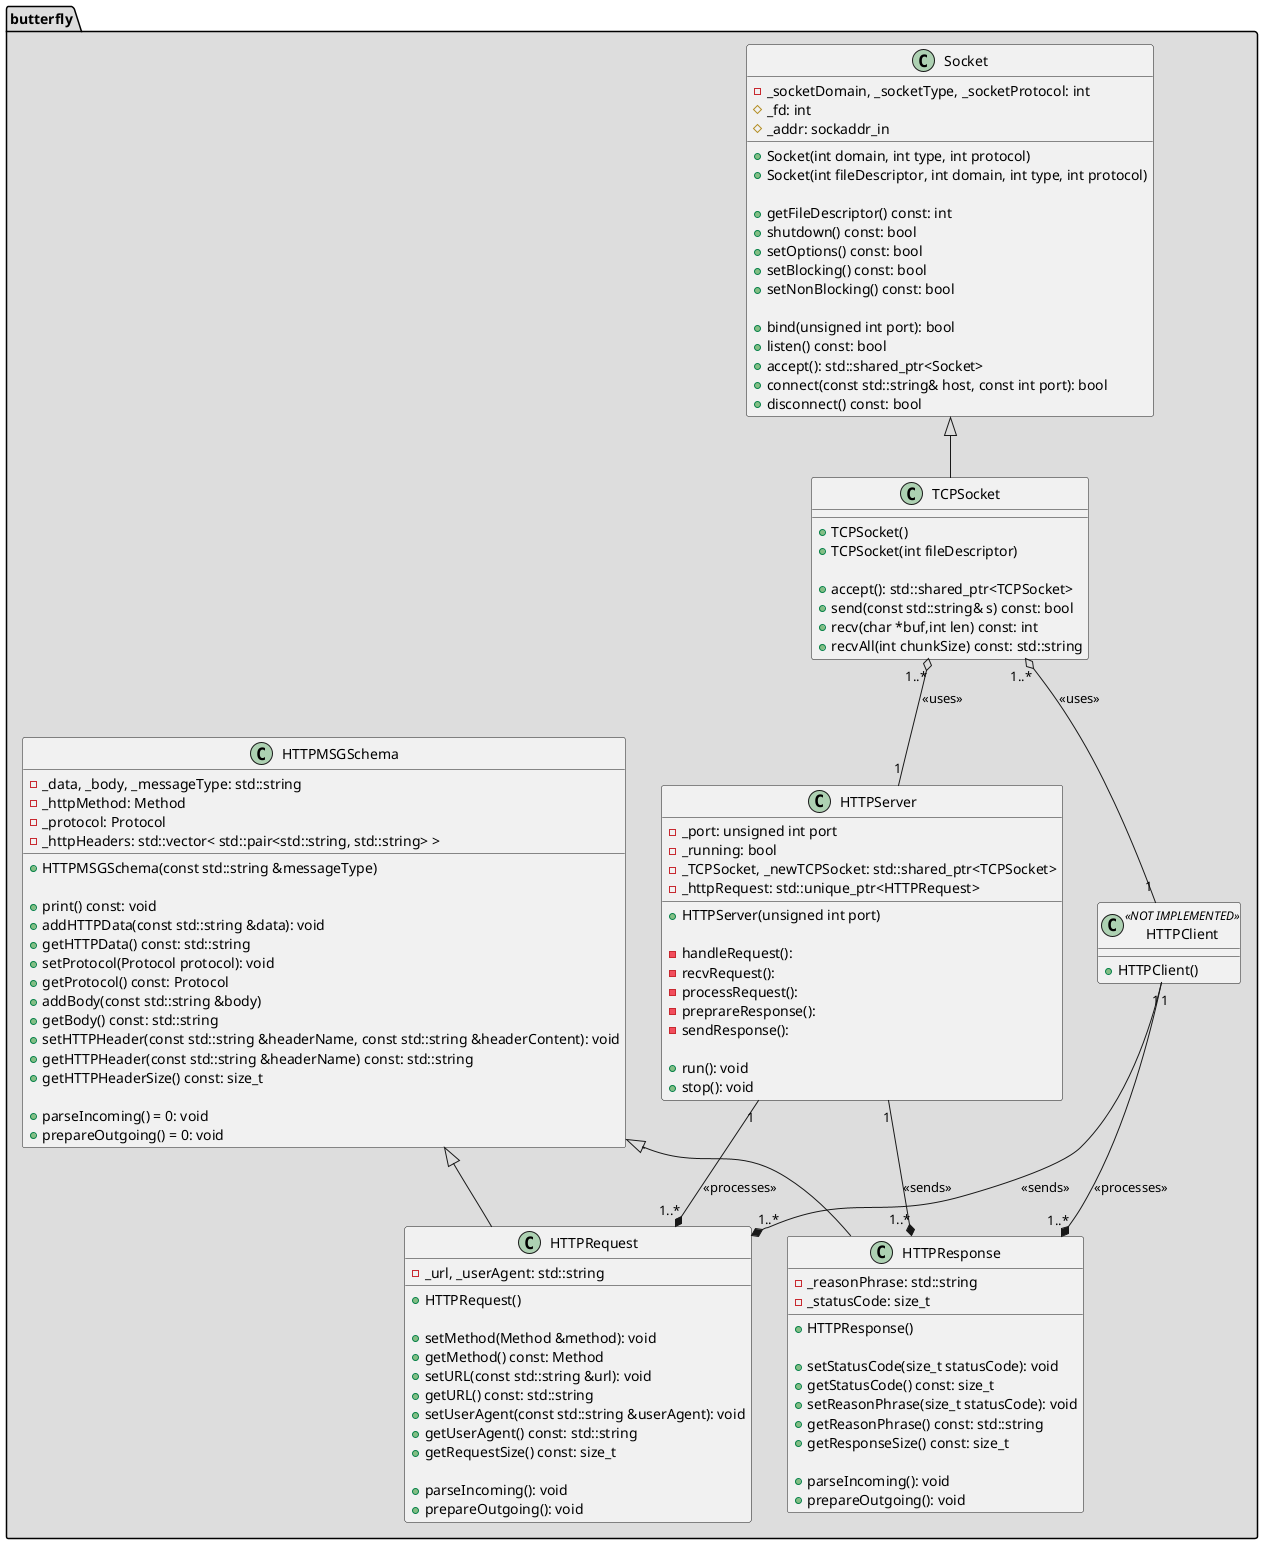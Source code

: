 @startuml
'https://plantuml.com/sequence-diagram
package butterfly #DDDDDD
{

class Socket
{
    - _socketDomain, _socketType, _socketProtocol: int
    # _fd: int
    # _addr: sockaddr_in

    + Socket(int domain, int type, int protocol)
    + Socket(int fileDescriptor, int domain, int type, int protocol)

    + getFileDescriptor() const: int
    + shutdown() const: bool
    + setOptions() const: bool
    + setBlocking() const: bool
    + setNonBlocking() const: bool

    + bind(unsigned int port): bool
    + listen() const: bool
    + accept(): std::shared_ptr<Socket>
    + connect(const std::string& host, const int port): bool
    + disconnect() const: bool
}

class TCPSocket
{

    + TCPSocket()
    + TCPSocket(int fileDescriptor)

    + accept(): std::shared_ptr<TCPSocket>
    + send(const std::string& s) const: bool
    + recv(char *buf,int len) const: int
    + recvAll(int chunkSize) const: std::string
}


class HTTPServer
{
    - _port: unsigned int port
    - _running: bool
    - _TCPSocket, _newTCPSocket: std::shared_ptr<TCPSocket>
    - _httpRequest: std::unique_ptr<HTTPRequest>

    + HTTPServer(unsigned int port)

    - handleRequest():
    - recvRequest():
    - processRequest():
    - preprareResponse():
    - sendResponse():

    +run(): void
    +stop(): void
}

class HTTPClient <<NOT IMPLEMENTED>>
{

    + HTTPClient()
}

class HTTPMSGSchema
{
    - _data, _body, _messageType: std::string
    - _httpMethod: Method
    - _protocol: Protocol
    - _httpHeaders: std::vector< std::pair<std::string, std::string> >

    + HTTPMSGSchema(const std::string &messageType)

    + print() const: void
    + addHTTPData(const std::string &data): void
    + getHTTPData() const: std::string
    + setProtocol(Protocol protocol): void
    + getProtocol() const: Protocol
    + addBody(const std::string &body)
    + getBody() const: std::string
    + setHTTPHeader(const std::string &headerName, const std::string &headerContent): void
    + getHTTPHeader(const std::string &headerName) const: std::string
    + getHTTPHeaderSize() const: size_t

    + parseIncoming() = 0: void
    + prepareOutgoing() = 0: void
}

class HTTPRequest
{
    - _url, _userAgent: std::string

    + HTTPRequest()

    + setMethod(Method &method): void
    + getMethod() const: Method
    + setURL(const std::string &url): void
    + getURL() const: std::string
    + setUserAgent(const std::string &userAgent): void
    + getUserAgent() const: std::string
    + getRequestSize() const: size_t

    + parseIncoming(): void
    + prepareOutgoing(): void
}

class HTTPResponse
{
    - _reasonPhrase: std::string
    - _statusCode: size_t

    + HTTPResponse()

    + setStatusCode(size_t statusCode): void
    + getStatusCode() const: size_t
    + setReasonPhrase(size_t statusCode): void
    + getReasonPhrase() const: std::string
    + getResponseSize() const: size_t

    + parseIncoming(): void
    + prepareOutgoing(): void
}

together {
    class HTTPServer
    class HTTPClient
}

Socket            <|-- TCPSocket
TCPSocket "1..*"  o--  "1" HTTPServer : <<uses>>
TCPSocket "1..*"  o--  "1" HTTPClient : <<uses>>

HTTPServer "1"    --* "1..*" HTTPRequest: <<processes>>
HTTPServer "1"    --* "1..*" HTTPResponse: <<sends>>

HTTPClient "1"    --* "1..*" HTTPRequest: <<sends>>
HTTPClient "1"    --* "1..*" HTTPResponse: <<processes>>

HTTPMSGSchema <|-- HTTPRequest
HTTPMSGSchema <|-- HTTPResponse

}
@enduml